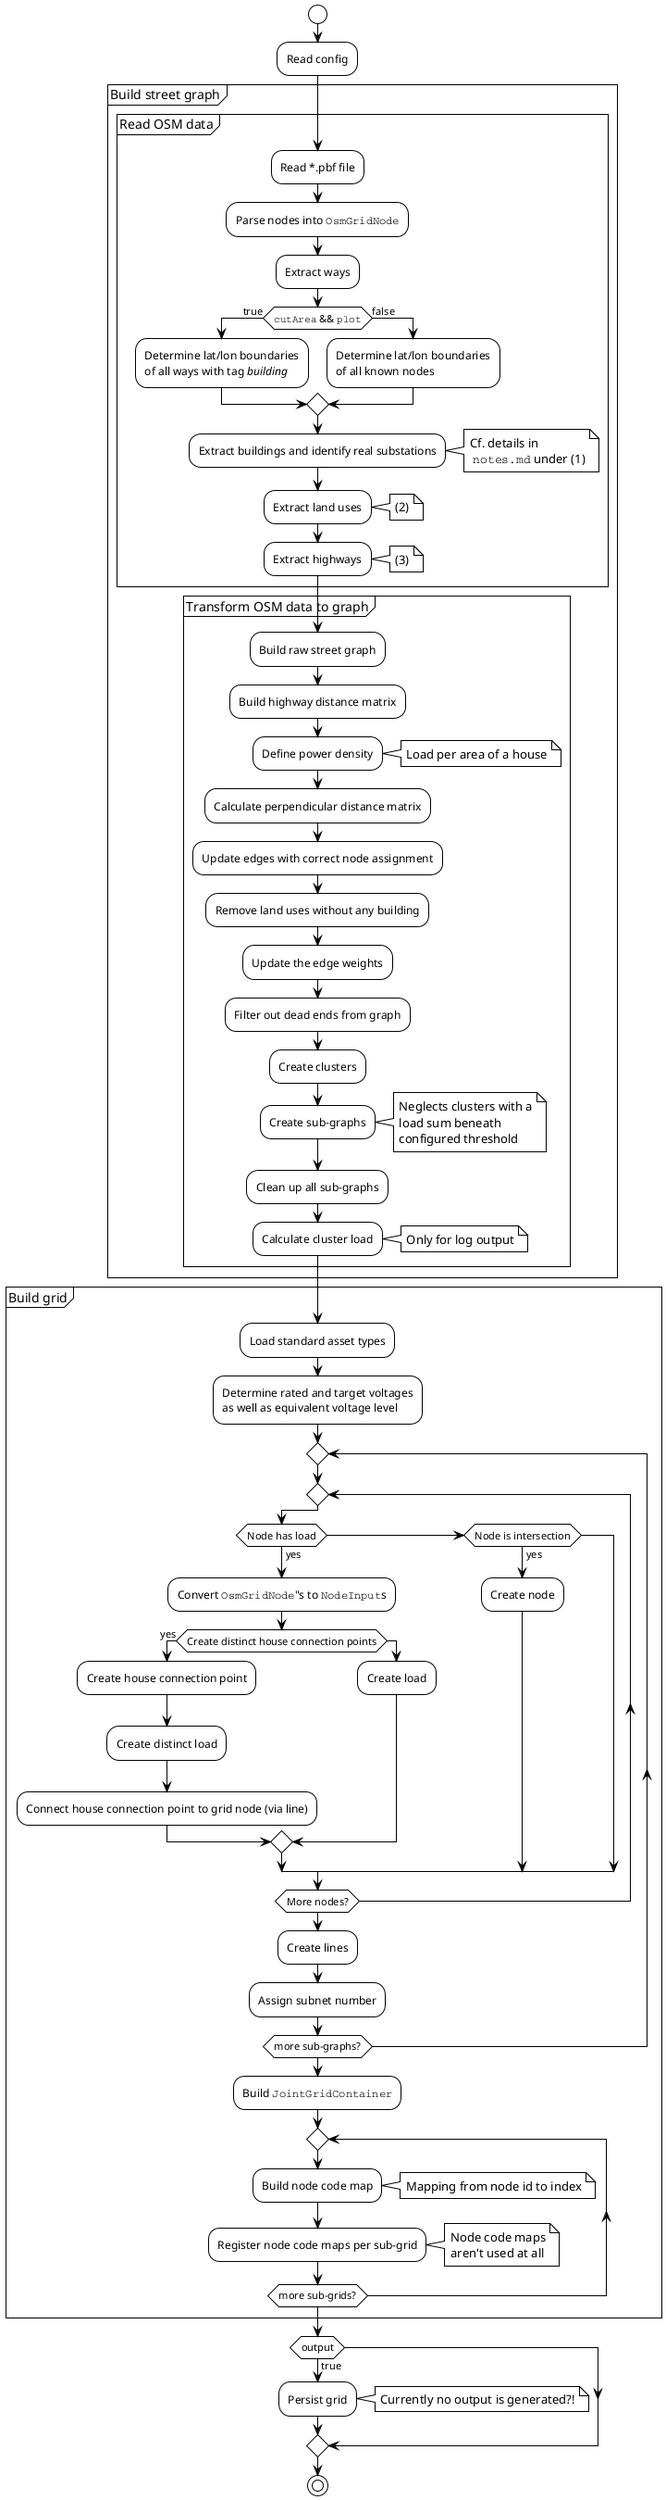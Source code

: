 @startuml
'https://plantuml.com/activity-diagram-beta
!theme plain

start
:Read config;
partition "Build street graph" {
  partition "Read OSM data" {
    :Read *.pbf file;
    :Parse nodes into ""OsmGridNode"";
    :Extract ways;
    if (""cutArea"" && ""plot"") then (true)
      :Determine lat/lon boundaries\nof all ways with tag //building//;
    else (false)
      :Determine lat/lon boundaries\nof all known nodes;
    endif
    :Extract buildings and identify real substations;
    note right: Cf. details in\n ""notes.md"" under (1)
    :Extract land uses;
    note right: (2)
    :Extract highways;
    note right: (3)
  }
  partition "Transform OSM data to graph" {
    :Build raw street graph;
    :Build highway distance matrix;
    :Define power density;
    note right: Load per area of a house
    :Calculate perpendicular distance matrix;
    :Update edges with correct node assignment;
    :Remove land uses without any building;
    :Update the edge weights;
    :Filter out dead ends from graph;
    :Create clusters;
    :Create sub-graphs;
    note right: Neglects clusters with a\nload sum beneath\nconfigured threshold
    :Clean up all sub-graphs;
    :Calculate cluster load;
    note right: Only for log output
  }
}
partition "Build grid" {
  :Load standard asset types;
  :Determine rated and target voltages\nas well as equivalent voltage level;
  repeat
    repeat
      if (Node has load) then (yes)
        :Convert ""OsmGridNode"""s to ""NodeInput""s;
        if (Create distinct house connection points) then (yes)
          :Create house connection point;
          :Create distinct load;
          :Connect house connection point to grid node (via line);
        else
          :Create load;
        endif
      else if (Node is intersection) then (yes)
        :Create node;
      endif
    repeat while (More nodes?)
    :Create lines;
    :Assign subnet number;
  repeat while (more sub-graphs?)
  :Build ""JointGridContainer"";
  repeat
    :Build node code map;
    note right: Mapping from node id to index
    :Register node code maps per sub-grid;
    note right: Node code maps\naren't used at all
  repeat while (more sub-grids?)
}
if (output) then (true)
  :Persist grid;
  note right: Currently no output is generated?!
endif
stop

@enduml
